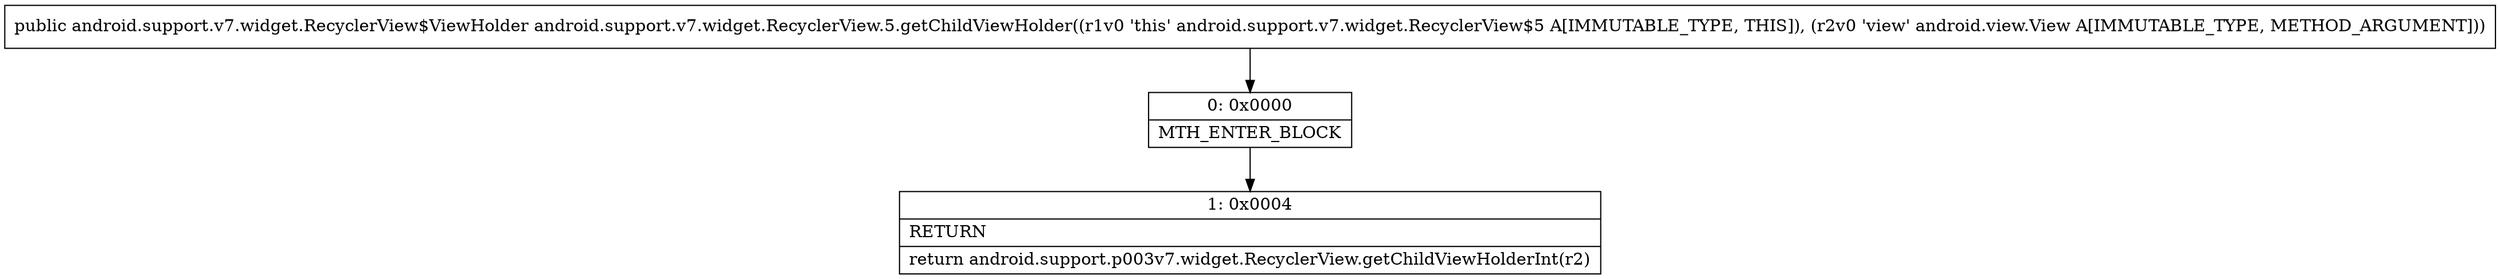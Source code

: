 digraph "CFG forandroid.support.v7.widget.RecyclerView.5.getChildViewHolder(Landroid\/view\/View;)Landroid\/support\/v7\/widget\/RecyclerView$ViewHolder;" {
Node_0 [shape=record,label="{0\:\ 0x0000|MTH_ENTER_BLOCK\l}"];
Node_1 [shape=record,label="{1\:\ 0x0004|RETURN\l|return android.support.p003v7.widget.RecyclerView.getChildViewHolderInt(r2)\l}"];
MethodNode[shape=record,label="{public android.support.v7.widget.RecyclerView$ViewHolder android.support.v7.widget.RecyclerView.5.getChildViewHolder((r1v0 'this' android.support.v7.widget.RecyclerView$5 A[IMMUTABLE_TYPE, THIS]), (r2v0 'view' android.view.View A[IMMUTABLE_TYPE, METHOD_ARGUMENT])) }"];
MethodNode -> Node_0;
Node_0 -> Node_1;
}

